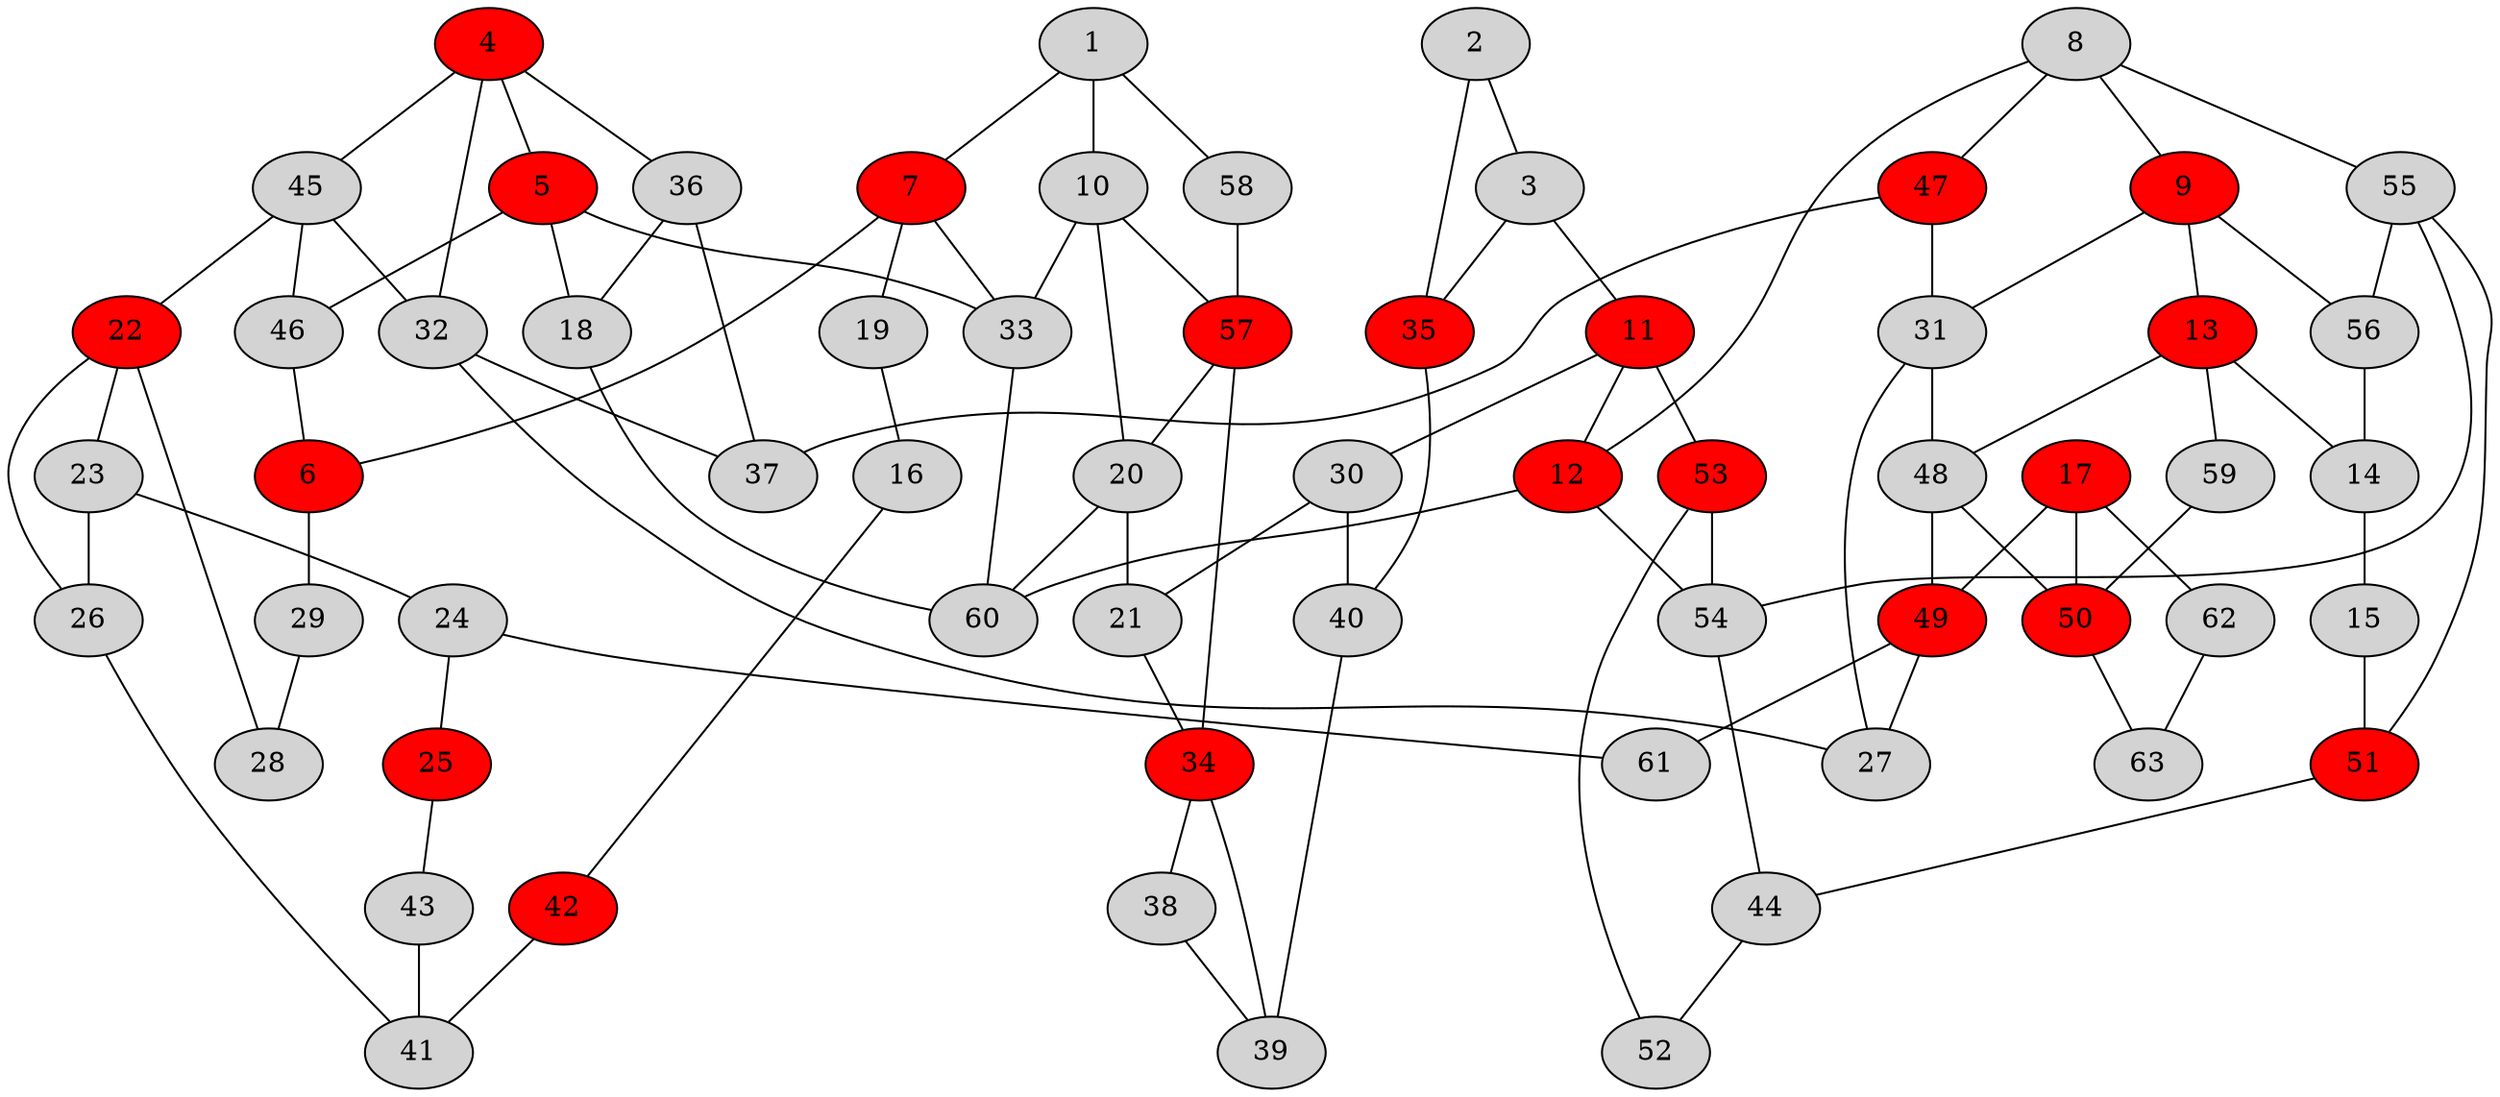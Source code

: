 graph {
	1 [style=filled]
	7 [fillcolor=red style=filled]
	10 [style=filled]
	58 [style=filled]
	2 [style=filled]
	3 [style=filled]
	35 [fillcolor=red style=filled]
	11 [fillcolor=red style=filled]
	4 [fillcolor=red style=filled]
	45 [style=filled]
	5 [fillcolor=red style=filled]
	32 [style=filled]
	36 [style=filled]
	46 [style=filled]
	33 [style=filled]
	18 [style=filled]
	6 [fillcolor=red style=filled]
	29 [style=filled]
	19 [style=filled]
	8 [style=filled]
	12 [fillcolor=red style=filled]
	9 [fillcolor=red style=filled]
	47 [fillcolor=red style=filled]
	55 [style=filled]
	13 [fillcolor=red style=filled]
	31 [style=filled]
	56 [style=filled]
	57 [fillcolor=red style=filled]
	20 [style=filled]
	53 [fillcolor=red style=filled]
	30 [style=filled]
	54 [style=filled]
	60 [style=filled]
	14 [style=filled]
	48 [style=filled]
	59 [style=filled]
	15 [style=filled]
	51 [fillcolor=red style=filled]
	16 [style=filled]
	42 [fillcolor=red style=filled]
	17 [fillcolor=red style=filled]
	50 [fillcolor=red style=filled]
	49 [fillcolor=red style=filled]
	62 [style=filled]
	21 [style=filled]
	34 [fillcolor=red style=filled]
	22 [fillcolor=red style=filled]
	28 [style=filled]
	23 [style=filled]
	26 [style=filled]
	24 [style=filled]
	25 [fillcolor=red style=filled]
	61 [style=filled]
	43 [style=filled]
	41 [style=filled]
	27 [style=filled]
	40 [style=filled]
	37 [style=filled]
	38 [style=filled]
	39 [style=filled]
	44 [style=filled]
	52 [style=filled]
	63 [style=filled]
	1 -- 7
	1 -- 10
	1 -- 58
	7 -- 6
	7 -- 19
	7 -- 33
	10 -- 33
	10 -- 57
	10 -- 20
	58 -- 57
	2 -- 3
	2 -- 35
	3 -- 11
	3 -- 35
	35 -- 40
	11 -- 12
	11 -- 53
	11 -- 30
	4 -- 45
	4 -- 5
	4 -- 32
	4 -- 36
	45 -- 22
	45 -- 32
	45 -- 46
	5 -- 46
	5 -- 33
	5 -- 18
	32 -- 27
	32 -- 37
	36 -- 18
	36 -- 37
	46 -- 6
	33 -- 60
	18 -- 60
	6 -- 29
	29 -- 28
	19 -- 16
	8 -- 12
	8 -- 9
	8 -- 47
	8 -- 55
	12 -- 54
	12 -- 60
	9 -- 13
	9 -- 31
	9 -- 56
	47 -- 31
	47 -- 37
	55 -- 51
	55 -- 54
	55 -- 56
	13 -- 14
	13 -- 48
	13 -- 59
	31 -- 27
	31 -- 48
	56 -- 14
	57 -- 20
	57 -- 34
	20 -- 60
	20 -- 21
	53 -- 52
	53 -- 54
	30 -- 21
	30 -- 40
	54 -- 44
	14 -- 15
	48 -- 49
	48 -- 50
	59 -- 50
	15 -- 51
	51 -- 44
	16 -- 42
	42 -- 41
	17 -- 50
	17 -- 49
	17 -- 62
	50 -- 63
	49 -- 27
	49 -- 61
	62 -- 63
	21 -- 34
	34 -- 38
	34 -- 39
	22 -- 28
	22 -- 23
	22 -- 26
	23 -- 24
	23 -- 26
	26 -- 41
	24 -- 25
	24 -- 61
	25 -- 43
	43 -- 41
	40 -- 39
	38 -- 39
	44 -- 52
}
